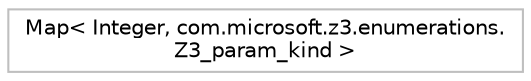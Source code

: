 digraph "Graphical Class Hierarchy"
{
  edge [fontname="Helvetica",fontsize="10",labelfontname="Helvetica",labelfontsize="10"];
  node [fontname="Helvetica",fontsize="10",shape=record];
  rankdir="LR";
  Node1 [label="Map\< Integer, com.microsoft.z3.enumerations.\lZ3_param_kind \>",height=0.2,width=0.4,color="grey75", fillcolor="white", style="filled"];
}
